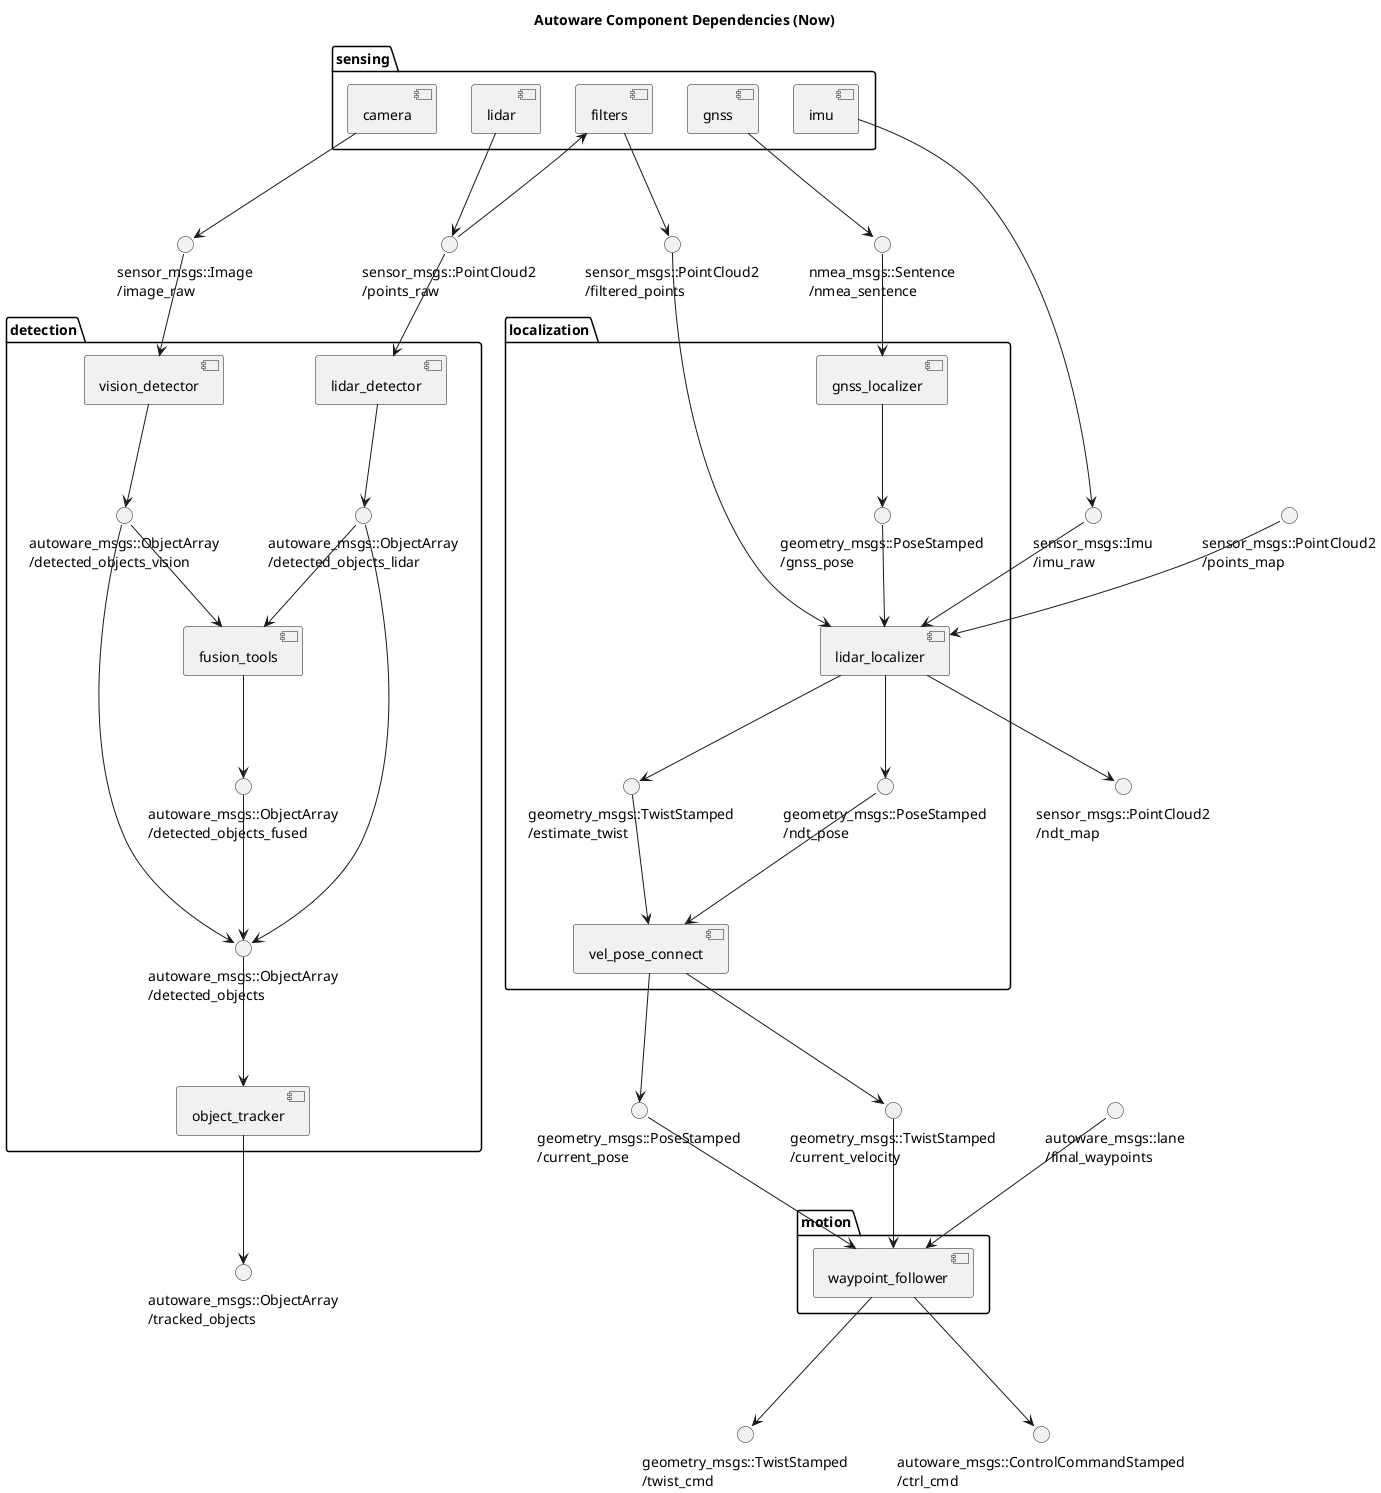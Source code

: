 @startuml

title Autoware Component Dependencies (Now)

() "sensor_msgs::Image\n/image_raw" as image_raw
() "sensor_msgs::PointCloud2\n/points_raw" as points_raw
() "sensor_msgs::PointCloud2\n/filtered_points" as filtered_points
() "sensor_msgs::Imu\n/imu_raw" as imu_raw 
() "nmea_msgs::Sentence\n/nmea_sentence" as nmea_sentence

folder sensing {
    [camera]
    'outputs
    camera --> image_raw

    [lidar]
    'outputs
    lidar --> points_raw

    [filters]
    'inputs
    points_raw --> filters
    'outputs
    filters --> filtered_points

    [imu]
    'outputs
    imu --> imu_raw

    [gnss]
    'outputs
    gnss --> nmea_sentence
}

'gnss_localizer

'lidar_localizer
() "sensor_msgs::PointCloud2\n/points_map" as points_map
() "sensor_msgs::PointCloud2\n/ndt_map" as ndt_map

'vel_pose_connect
() "geometry_msgs::PoseStamped\n/current_pose" as current_pose
() "geometry_msgs::TwistStamped\n/current_velocity" as current_velocity

folder localization {
    () "geometry_msgs::PoseStamped\n/gnss_pose" as gnss_pose
    () "geometry_msgs::TwistStamped\n/estimate_twist" as estimate_twist
    () "geometry_msgs::PoseStamped\n/ndt_pose" as ndt_pose

    [gnss_localizer]
    'inputs
    nmea_sentence --> gnss_localizer
    'outputs
    gnss_localizer --> gnss_pose

    [lidar_localizer]
    'inputs
    gnss_pose --> lidar_localizer
    filtered_points --> lidar_localizer
    points_map --> lidar_localizer
    imu_raw --> lidar_localizer
    'outputs
    lidar_localizer --> estimate_twist
    lidar_localizer --> ndt_pose
    lidar_localizer --> ndt_map

    [vel_pose_connect]
    'inputs
    estimate_twist --> vel_pose_connect
    ndt_pose --> vel_pose_connect
    'outputs
    vel_pose_connect --> current_pose
    vel_pose_connect --> current_velocity

    '[dead_reckoner] @ Autoware v2.0
}


() "autoware_msgs::ObjectArray\n/tracked_objects" as tracked_objects

folder detection {
    () "autoware_msgs::ObjectArray\n/detected_objects_vision" as detected_objects_vision
    () "autoware_msgs::ObjectArray\n/detected_objects_lidar" as detected_objects_lidar
    () "autoware_msgs::ObjectArray\n/detected_objects_fused" as detected_objects_fused
    () "autoware_msgs::ObjectArray\n/detected_objects" as detected_objects

    [vision_detector]
    'inputs
    image_raw --> vision_detector
    'outputs
    vision_detector --> detected_objects_vision

    [lidar_detector]
    'inputs
    points_raw --> lidar_detector
    'outputs
    lidar_detector --> detected_objects_lidar

    [object_tracker]
    'inputs
    detected_objects --> object_tracker
    'outputs
    object_tracker --> tracked_objects

    [fusion_tools]
    'inputs
    detected_objects_vision --> fusion_tools
    detected_objects_lidar --> fusion_tools
    'outputs
    fusion_tools --> detected_objects_fused

    '[fusion_detector] @ Autoware v2.0

    '[fusion_tracker] @ Autoware v2.0

    'connection
    detected_objects_vision --> detected_objects
    detected_objects_lidar --> detected_objects
    detected_objects_fused --> detected_objects
}

/' @ Autoware v2.0
folder prediction {
    [moving_predictor]

    [collision_predictor]

    [cutin_predictor]
}
'/

/' @ Autoware v2.0
folder intelligence {
    [decision_maker]
}
'/

/' @ Autoware v2.0
folder state {
    [state_machine]
}
'/

() "autoware_msgs::lane\n/final_waypoints" as final_waypoints
() "geometry_msgs::TwistStamped\n/twist_cmd" as twist_cmd
() "autoware_msgs::ControlCommandStamped\n/ctrl_cmd" as ctrl_cmd

folder motion {
    [waypoint_follower]
    'inputs
    current_pose --> waypoint_follower
    current_velocity --> waypoint_follower
    final_waypoints --> waypoint_follower
    'outputs
    waypoint_follower --> twist_cmd
    waypoint_follower --> ctrl_cmd
}

@enduml
